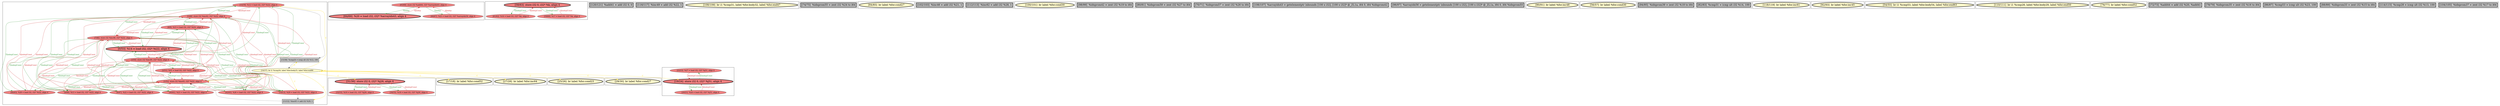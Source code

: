 
digraph G {



node1014->node1018 [style=solid,color=firebrick3,label="A|indep|Const",penwidth=1.0,fontcolor=firebrick3 ]
node1018->node1014 [style=solid,color=forestgreen,label="T|indep|Const",penwidth=1.0,fontcolor=forestgreen ]
node1024->node1018 [style=solid,color=firebrick3,label="A|indep|Const",penwidth=1.0,fontcolor=firebrick3 ]
node1014->node1019 [style=solid,color=firebrick3,label="A|indep|Const",penwidth=1.0,fontcolor=firebrick3 ]
node1019->node1014 [style=solid,color=forestgreen,label="T|indep|Const",penwidth=1.0,fontcolor=forestgreen ]
node1026->node1027 [style=solid,color=forestgreen,label="T|indep|Const",penwidth=1.0,fontcolor=forestgreen ]
node1027->node1026 [style=solid,color=firebrick3,label="A|indep|Const",penwidth=1.0,fontcolor=firebrick3 ]
node1009->node1018 [style=solid,color=firebrick3,label="A|indep|Const",penwidth=1.0,fontcolor=firebrick3 ]
node1018->node1009 [style=solid,color=forestgreen,label="T|indep|Const",penwidth=1.0,fontcolor=forestgreen ]
node1022->node1016 [style=solid,color=firebrick3,label="A|indep|Const",penwidth=1.0,fontcolor=firebrick3 ]
node1016->node1022 [style=solid,color=forestgreen,label="T|indep|Const",penwidth=1.0,fontcolor=forestgreen ]
node1010->node1018 [style=solid,color=firebrick3,label="A|indep|Const",penwidth=1.0,fontcolor=firebrick3 ]
node1014->node1016 [style=solid,color=firebrick3,label="A|indep|Const",penwidth=1.0,fontcolor=firebrick3 ]
node1016->node1014 [style=solid,color=forestgreen,label="T|indep|Const",penwidth=1.0,fontcolor=forestgreen ]
node1010->node1019 [style=solid,color=firebrick3,label="A|indep|Const",penwidth=1.0,fontcolor=firebrick3 ]
node1016->node1011 [style=solid,color=forestgreen,label="T|indep|Const",penwidth=1.0,fontcolor=forestgreen ]
node1011->node1016 [style=solid,color=firebrick3,label="A|indep|Const",penwidth=1.0,fontcolor=firebrick3 ]
node1018->node1011 [style=solid,color=forestgreen,label="T|indep|Const",penwidth=1.0,fontcolor=forestgreen ]
node1014->node1015 [style=solid,color=firebrick3,label="A|indep|Const",penwidth=1.0,fontcolor=firebrick3 ]
node1021->node971 [style=solid,color=gold,label="C",penwidth=1.0,fontcolor=gold ]
node1016->node1020 [style=solid,color=forestgreen,label="T|indep|Const",penwidth=1.0,fontcolor=forestgreen ]
node1017->node1016 [style=solid,color=firebrick3,label="A|indep|Const",penwidth=1.0,fontcolor=firebrick3 ]
node976->node975 [style=solid,color=forestgreen,label="T|indep",penwidth=1.0,fontcolor=forestgreen ]
node1021->node991 [style=solid,color=gold,label="C",penwidth=1.0,fontcolor=gold ]
node1021->node1008 [style=solid,color=gold,label="C",penwidth=1.0,fontcolor=gold ]
node975->node976 [style=solid,color=firebrick3,label="A|indep",penwidth=1.0,fontcolor=firebrick3 ]
node1019->node1010 [style=solid,color=forestgreen,label="T|indep|Const",penwidth=1.0,fontcolor=forestgreen ]
node1015->node1014 [style=solid,color=forestgreen,label="T|indep|Const",penwidth=1.0,fontcolor=forestgreen ]
node1021->node999 [style=solid,color=gold,label="C",penwidth=1.0,fontcolor=gold ]
node1005->node1004 [style=solid,color=forestgreen,label="T|indep|Const",penwidth=1.0,fontcolor=forestgreen ]
node1015->node1020 [style=solid,color=forestgreen,label="T|indep|Const",penwidth=1.0,fontcolor=forestgreen ]
node1022->node1008 [style=solid,color=black,label="",penwidth=0.5,fontcolor=black ]
node1011->node1015 [style=solid,color=firebrick3,label="A|indep|Const",penwidth=1.0,fontcolor=firebrick3 ]
node1020->node1019 [style=solid,color=firebrick3,label="A|indep|Const",penwidth=1.0,fontcolor=firebrick3 ]
node1018->node1017 [style=solid,color=forestgreen,label="T|indep|Const",penwidth=1.0,fontcolor=forestgreen ]
node1017->node1018 [style=solid,color=firebrick3,label="A|indep|Const",penwidth=1.0,fontcolor=firebrick3 ]
node1015->node1009 [style=solid,color=forestgreen,label="T|indep|Const",penwidth=1.0,fontcolor=forestgreen ]
node1012->node1016 [style=solid,color=firebrick3,label="A|indep|Const",penwidth=1.0,fontcolor=firebrick3 ]
node1017->node1019 [style=solid,color=firebrick3,label="A|indep|Const",penwidth=1.0,fontcolor=firebrick3 ]
node1017->node1015 [style=solid,color=firebrick3,label="A|indep|Const",penwidth=1.0,fontcolor=firebrick3 ]
node1015->node1010 [style=solid,color=forestgreen,label="T|indep|Const",penwidth=1.0,fontcolor=forestgreen ]
node1019->node1022 [style=solid,color=forestgreen,label="T|indep|Const",penwidth=1.0,fontcolor=forestgreen ]
node1022->node1019 [style=solid,color=firebrick3,label="A|indep|Const",penwidth=1.0,fontcolor=firebrick3 ]
node1018->node1022 [style=solid,color=forestgreen,label="T|indep|Const",penwidth=1.0,fontcolor=forestgreen ]
node1004->node1005 [style=solid,color=firebrick3,label="A|indep|Const",penwidth=1.0,fontcolor=firebrick3 ]
node1015->node1013 [style=solid,color=forestgreen,label="T|indep|Const",penwidth=1.0,fontcolor=forestgreen ]
node1021->node1014 [style=solid,color=gold,label="C",penwidth=1.0,fontcolor=gold ]
node1019->node1011 [style=solid,color=forestgreen,label="T|indep|Const",penwidth=1.0,fontcolor=forestgreen ]
node1019->node1020 [style=solid,color=forestgreen,label="T|indep|Const",penwidth=1.0,fontcolor=forestgreen ]
node1019->node1013 [style=solid,color=forestgreen,label="T|indep|Const",penwidth=1.0,fontcolor=forestgreen ]
node1012->node1015 [style=solid,color=firebrick3,label="A|indep|Const",penwidth=1.0,fontcolor=firebrick3 ]
node1021->node1021 [style=solid,color=gold,label="C",penwidth=1.0,fontcolor=gold ]
node1019->node1024 [style=solid,color=forestgreen,label="T|indep|Const",penwidth=1.0,fontcolor=forestgreen ]
node1018->node1013 [style=solid,color=forestgreen,label="T|indep|Const",penwidth=1.0,fontcolor=forestgreen ]
node1022->node1018 [style=solid,color=firebrick3,label="A|indep|Const",penwidth=1.0,fontcolor=firebrick3 ]
node1031->node1030 [style=solid,color=firebrick3,label="A|indep|Const",penwidth=1.0,fontcolor=firebrick3 ]
node1021->node1026 [style=solid,color=gold,label="C",penwidth=1.0,fontcolor=gold ]
node1018->node1024 [style=solid,color=forestgreen,label="T|indep|Const",penwidth=1.0,fontcolor=forestgreen ]
node1015->node1012 [style=solid,color=forestgreen,label="T|indep|Const",penwidth=1.0,fontcolor=forestgreen ]
node1021->node1022 [style=solid,color=gold,label="C",penwidth=1.0,fontcolor=gold ]
node1010->node1015 [style=solid,color=firebrick3,label="A|indep|Const",penwidth=1.0,fontcolor=firebrick3 ]
node1020->node1015 [style=solid,color=firebrick3,label="A|indep|Const",penwidth=1.0,fontcolor=firebrick3 ]
node1018->node1020 [style=solid,color=forestgreen,label="T|indep|Const",penwidth=1.0,fontcolor=forestgreen ]
node1021->node1030 [style=solid,color=gold,label="C",penwidth=1.0,fontcolor=gold ]
node1016->node1012 [style=solid,color=forestgreen,label="T|indep|Const",penwidth=1.0,fontcolor=forestgreen ]
node1018->node1010 [style=solid,color=forestgreen,label="T|indep|Const",penwidth=1.0,fontcolor=forestgreen ]
node1012->node1019 [style=solid,color=firebrick3,label="A|indep|Const",penwidth=1.0,fontcolor=firebrick3 ]
node1021->node1019 [style=solid,color=gold,label="C",penwidth=1.0,fontcolor=gold ]
node1013->node1019 [style=solid,color=firebrick3,label="A|indep|Const",penwidth=1.0,fontcolor=firebrick3 ]
node1019->node1017 [style=solid,color=forestgreen,label="T|indep|Const",penwidth=1.0,fontcolor=forestgreen ]
node1019->node1009 [style=solid,color=forestgreen,label="T|indep|Const",penwidth=1.0,fontcolor=forestgreen ]
node1009->node1019 [style=solid,color=firebrick3,label="A|indep|Const",penwidth=1.0,fontcolor=firebrick3 ]
node1016->node1017 [style=solid,color=forestgreen,label="T|indep|Const",penwidth=1.0,fontcolor=forestgreen ]
node1008->node1019 [style=solid,color=black,label="",penwidth=0.5,fontcolor=black ]
node1016->node1009 [style=solid,color=forestgreen,label="T|indep|Const",penwidth=1.0,fontcolor=forestgreen ]
node1024->node1019 [style=solid,color=firebrick3,label="A|indep|Const",penwidth=1.0,fontcolor=firebrick3 ]
node1030->node1031 [style=solid,color=forestgreen,label="T|indep|Const",penwidth=1.0,fontcolor=forestgreen ]
node1006->node1005 [style=solid,color=firebrick3,label="A|indep|Const",penwidth=1.0,fontcolor=firebrick3 ]
node1016->node1013 [style=solid,color=forestgreen,label="T|indep|Const",penwidth=1.0,fontcolor=forestgreen ]
node1013->node1016 [style=solid,color=firebrick3,label="A|indep|Const",penwidth=1.0,fontcolor=firebrick3 ]
node1011->node1019 [style=solid,color=firebrick3,label="A|indep|Const",penwidth=1.0,fontcolor=firebrick3 ]
node1013->node1018 [style=solid,color=firebrick3,label="A|indep|Const",penwidth=1.0,fontcolor=firebrick3 ]
node1019->node1012 [style=solid,color=forestgreen,label="T|indep|Const",penwidth=1.0,fontcolor=forestgreen ]
node1010->node1016 [style=solid,color=firebrick3,label="A|indep|Const",penwidth=1.0,fontcolor=firebrick3 ]
node1029->node1030 [style=solid,color=firebrick3,label="A|indep|Const",penwidth=1.0,fontcolor=firebrick3 ]
node1030->node1029 [style=solid,color=forestgreen,label="T|indep|Const",penwidth=1.0,fontcolor=forestgreen ]
node1012->node1018 [style=solid,color=firebrick3,label="A|indep|Const",penwidth=1.0,fontcolor=firebrick3 ]
node1018->node1012 [style=solid,color=forestgreen,label="T|indep|Const",penwidth=1.0,fontcolor=forestgreen ]
node1022->node1015 [style=solid,color=firebrick3,label="A|indep|Const",penwidth=1.0,fontcolor=firebrick3 ]
node1024->node1015 [style=solid,color=firebrick3,label="A|indep|Const",penwidth=1.0,fontcolor=firebrick3 ]
node1015->node1022 [style=solid,color=forestgreen,label="T|indep|Const",penwidth=1.0,fontcolor=forestgreen ]
node1021->node1023 [style=solid,color=gold,label="C",penwidth=1.0,fontcolor=gold ]
node1021->node993 [style=solid,color=gold,label="C",penwidth=1.0,fontcolor=gold ]
node1023->node1021 [style=solid,color=black,label="",penwidth=0.5,fontcolor=black ]
node1009->node1016 [style=solid,color=firebrick3,label="A|indep|Const",penwidth=1.0,fontcolor=firebrick3 ]
node1020->node1016 [style=solid,color=firebrick3,label="A|indep|Const",penwidth=1.0,fontcolor=firebrick3 ]
node1016->node1024 [style=solid,color=forestgreen,label="T|indep|Const",penwidth=1.0,fontcolor=forestgreen ]
node974->node976 [style=solid,color=firebrick3,label="A|indep",penwidth=1.0,fontcolor=firebrick3 ]
node1024->node1016 [style=solid,color=firebrick3,label="A|indep|Const",penwidth=1.0,fontcolor=firebrick3 ]
node1013->node1015 [style=solid,color=firebrick3,label="A|indep|Const",penwidth=1.0,fontcolor=firebrick3 ]
node1020->node1018 [style=solid,color=firebrick3,label="A|indep|Const",penwidth=1.0,fontcolor=firebrick3 ]
node976->node974 [style=solid,color=forestgreen,label="T|indep",penwidth=1.0,fontcolor=forestgreen ]
node1016->node1010 [style=solid,color=forestgreen,label="T|indep|Const",penwidth=1.0,fontcolor=forestgreen ]
node1014->node1023 [style=solid,color=black,label="",penwidth=0.5,fontcolor=black ]
node1015->node1011 [style=solid,color=forestgreen,label="T|indep|Const",penwidth=1.0,fontcolor=forestgreen ]
node1011->node1018 [style=solid,color=firebrick3,label="A|indep|Const",penwidth=1.0,fontcolor=firebrick3 ]
node1015->node1017 [style=solid,color=forestgreen,label="T|indep|Const",penwidth=1.0,fontcolor=forestgreen ]
node1009->node1015 [style=solid,color=firebrick3,label="A|indep|Const",penwidth=1.0,fontcolor=firebrick3 ]
node1028->node1026 [style=solid,color=firebrick3,label="A|indep|Const",penwidth=1.0,fontcolor=firebrick3 ]
node1005->node1006 [style=solid,color=forestgreen,label="T|indep|Const",penwidth=1.0,fontcolor=forestgreen ]
node1026->node1028 [style=solid,color=forestgreen,label="T|indep|Const",penwidth=1.0,fontcolor=forestgreen ]
node1015->node1024 [style=solid,color=forestgreen,label="T|indep|Const",penwidth=1.0,fontcolor=forestgreen ]


subgraph cluster36 {


node1031 [fillcolor=lightcoral,label="[22/23]  %27 = load i32, i32* %j51, align 4",shape=ellipse,style=filled ]
node1029 [fillcolor=lightcoral,label="[20/21]  %24 = load i32, i32* %j51, align 4",shape=ellipse,style=filled ]
node1030 [penwidth=3.0,fontsize=20,fillcolor=lightcoral,label="[19/24]  store i32 0, i32* %j51, align 4",shape=ellipse,style=filled ]



}

subgraph cluster15 {


node988 [penwidth=3.0,fontsize=20,fillcolor=grey,label="[120/121]  %add41 = add i32 0, 0",shape=rectangle,style=filled ]



}

subgraph cluster35 {


node1028 [fillcolor=lightcoral,label="[34/35]  %18 = load i32, i32* %j26, align 4",shape=ellipse,style=filled ]
node1026 [penwidth=3.0,fontsize=20,fillcolor=lightcoral,label="[31/36]  store i32 0, i32* %j26, align 4",shape=ellipse,style=filled ]
node1027 [fillcolor=lightcoral,label="[32/33]  %19 = load i32, i32* %j26, align 4",shape=ellipse,style=filled ]



}

subgraph cluster11 {


node984 [penwidth=3.0,fontsize=20,fillcolor=grey,label="[116/117]  %inc49 = add i32 %22, 1",shape=rectangle,style=filled ]



}

subgraph cluster19 {


node992 [penwidth=3.0,fontsize=20,fillcolor=lemonchiffon,label="[108/109]  br i1 %cmp31, label %for.body32, label %for.end47",shape=ellipse,style=filled ]



}

subgraph cluster9 {


node982 [penwidth=3.0,fontsize=20,fillcolor=grey,label="[74/75]  %idxprom55 = zext i32 %24 to i64",shape=rectangle,style=filled ]



}

subgraph cluster8 {


node981 [penwidth=3.0,fontsize=20,fillcolor=lemonchiffon,label="[84/85]  br label %for.cond27",shape=ellipse,style=filled ]



}

subgraph cluster10 {


node983 [penwidth=3.0,fontsize=20,fillcolor=grey,label="[102/103]  %inc46 = add i32 %21, 1",shape=rectangle,style=filled ]



}

subgraph cluster23 {


node996 [penwidth=3.0,fontsize=20,fillcolor=grey,label="[112/113]  %inc62 = add i32 %28, 1",shape=rectangle,style=filled ]



}

subgraph cluster7 {


node980 [penwidth=3.0,fontsize=20,fillcolor=lemonchiffon,label="[100/101]  br label %for.cond30",shape=ellipse,style=filled ]



}

subgraph cluster14 {


node987 [penwidth=3.0,fontsize=20,fillcolor=grey,label="[98/99]  %idxprom42 = zext i32 %19 to i64",shape=rectangle,style=filled ]



}

subgraph cluster6 {


node979 [penwidth=3.0,fontsize=20,fillcolor=grey,label="[80/81]  %idxprom59 = zext i32 %27 to i64",shape=rectangle,style=filled ]



}

subgraph cluster30 {


node1003 [penwidth=3.0,fontsize=20,fillcolor=grey,label="[70/71]  %idxprom57 = zext i32 %26 to i64",shape=rectangle,style=filled ]



}

subgraph cluster31 {


node1006 [fillcolor=lightcoral,label="[59/60]  %17 = load i32, i32* %k, align 4",shape=ellipse,style=filled ]
node1004 [fillcolor=lightcoral,label="[61/62]  %16 = load i32, i32* %k, align 4",shape=ellipse,style=filled ]
node1005 [penwidth=3.0,fontsize=20,fillcolor=lightcoral,label="[58/63]  store i32 0, i32* %k, align 4",shape=ellipse,style=filled ]



}

subgraph cluster0 {


node971 [penwidth=3.0,fontsize=20,fillcolor=lemonchiffon,label="[17/18]  br label %for.cond52",shape=ellipse,style=filled ]



}

subgraph cluster13 {


node986 [penwidth=3.0,fontsize=20,fillcolor=grey,label="[106/107]  %arrayidx43 = getelementptr inbounds [100 x i32], [100 x i32]* @_ZL1a, i64 0, i64 %idxprom42",shape=rectangle,style=filled ]



}

subgraph cluster5 {


node978 [penwidth=3.0,fontsize=20,fillcolor=grey,label="[96/97]  %arrayidx56 = getelementptr inbounds [100 x i32], [100 x i32]* @_ZL1a, i64 0, i64 %idxprom55",shape=rectangle,style=filled ]



}

subgraph cluster1 {


node972 [penwidth=3.0,fontsize=20,fillcolor=lemonchiffon,label="[90/91]  br label %for.inc48",shape=ellipse,style=filled ]



}

subgraph cluster32 {


node1007 [penwidth=3.0,fontsize=20,fillcolor=lemonchiffon,label="[56/57]  br label %for.cond30",shape=ellipse,style=filled ]



}

subgraph cluster3 {


node976 [fillcolor=lightcoral,label="[65/68]  store i32 %add44, i32* %arrayidx43, align 4",shape=ellipse,style=filled ]
node974 [fillcolor=lightcoral,label="[66/67]  %25 = load i32, i32* %arrayidx56, align 4",shape=ellipse,style=filled ]
node975 [penwidth=3.0,fontsize=20,fillcolor=lightcoral,label="[64/69]  %20 = load i32, i32* %arrayidx43, align 4",shape=ellipse,style=filled ]



}

subgraph cluster4 {


node977 [penwidth=3.0,fontsize=20,fillcolor=grey,label="[94/95]  %idxprom39 = zext i32 %18 to i64",shape=rectangle,style=filled ]



}

subgraph cluster17 {


node990 [penwidth=3.0,fontsize=20,fillcolor=grey,label="[82/83]  %cmp31 = icmp ult i32 %14, 100",shape=rectangle,style=filled ]



}

subgraph cluster16 {


node989 [penwidth=3.0,fontsize=20,fillcolor=lemonchiffon,label="[118/119]  br label %for.inc61",shape=ellipse,style=filled ]



}

subgraph cluster2 {


node973 [penwidth=3.0,fontsize=20,fillcolor=lemonchiffon,label="[92/93]  br label %for.inc45",shape=ellipse,style=filled ]



}

subgraph cluster34 {


node1025 [penwidth=3.0,fontsize=20,fillcolor=lemonchiffon,label="[54/55]  br i1 %cmp53, label %for.body54, label %for.end63",shape=ellipse,style=filled ]



}

subgraph cluster22 {


node995 [penwidth=3.0,fontsize=20,fillcolor=lemonchiffon,label="[110/111]  br i1 %cmp28, label %for.body29, label %for.end50",shape=ellipse,style=filled ]



}

subgraph cluster25 {


node998 [penwidth=3.0,fontsize=20,fillcolor=lemonchiffon,label="[76/77]  br label %for.cond52",shape=ellipse,style=filled ]



}

subgraph cluster18 {


node991 [penwidth=3.0,fontsize=20,fillcolor=lemonchiffon,label="[27/28]  br label %for.inc64",shape=ellipse,style=filled ]



}

subgraph cluster29 {


node1002 [penwidth=3.0,fontsize=20,fillcolor=grey,label="[72/73]  %add44 = add i32 %20, %add41",shape=rectangle,style=filled ]



}

subgraph cluster20 {


node993 [penwidth=3.0,fontsize=20,fillcolor=lemonchiffon,label="[29/30]  br label %for.cond27",shape=ellipse,style=filled ]



}

subgraph cluster26 {


node999 [penwidth=3.0,fontsize=20,fillcolor=lemonchiffon,label="[25/26]  br label %for.cond23",shape=ellipse,style=filled ]



}

subgraph cluster24 {


node997 [penwidth=3.0,fontsize=20,fillcolor=grey,label="[78/79]  %idxprom35 = zext i32 %16 to i64",shape=rectangle,style=filled ]



}

subgraph cluster28 {


node1001 [penwidth=3.0,fontsize=20,fillcolor=grey,label="[86/87]  %cmp53 = icmp ult i32 %23, 100",shape=rectangle,style=filled ]



}

subgraph cluster27 {


node1000 [penwidth=3.0,fontsize=20,fillcolor=grey,label="[88/89]  %idxprom33 = zext i32 %15 to i64",shape=rectangle,style=filled ]



}

subgraph cluster21 {


node994 [penwidth=3.0,fontsize=20,fillcolor=grey,label="[114/115]  %cmp28 = icmp ult i32 %13, 100",shape=rectangle,style=filled ]



}

subgraph cluster12 {


node985 [penwidth=3.0,fontsize=20,fillcolor=grey,label="[104/105]  %idxprom37 = zext i32 %17 to i64",shape=rectangle,style=filled ]



}

subgraph cluster33 {


node1011 [fillcolor=lightcoral,label="[4/49]  %13 = load i32, i32* %i22, align 4",shape=ellipse,style=filled ]
node1013 [fillcolor=lightcoral,label="[8/9]  %15 = load i32, i32* %i22, align 4",shape=ellipse,style=filled ]
node1024 [fillcolor=lightcoral,label="[42/43]  %26 = load i32, i32* %i22, align 4",shape=ellipse,style=filled ]
node1010 [fillcolor=lightcoral,label="[40/41]  %23 = load i32, i32* %i22, align 4",shape=ellipse,style=filled ]
node1008 [fillcolor=grey,label="[11/12]  %inc65 = add i32 %29, 1",shape=rectangle,style=filled ]
node1009 [fillcolor=lightcoral,label="[6/47]  %22 = load i32, i32* %i22, align 4",shape=ellipse,style=filled ]
node1015 [fillcolor=lightcoral,label="[7/46]  store i32 %inc46, i32* %i22, align 4",shape=ellipse,style=filled ]
node1014 [fillcolor=lightcoral,label="[14/39]  %12 = load i32, i32* %i22, align 4",shape=ellipse,style=filled ]
node1016 [fillcolor=lightcoral,label="[3/50]  store i32 %inc49, i32* %i22, align 4",shape=ellipse,style=filled ]
node1017 [fillcolor=lightcoral,label="[2/51]  %21 = load i32, i32* %i22, align 4",shape=ellipse,style=filled ]
node1018 [fillcolor=lightcoral,label="[5/48]  store i32 %inc62, i32* %i22, align 4",shape=ellipse,style=filled ]
node1022 [fillcolor=lightcoral,label="[10/13]  %29 = load i32, i32* %i22, align 4",shape=ellipse,style=filled ]
node1019 [fillcolor=lightcoral,label="[1/52]  store i32 %inc65, i32* %i22, align 4",shape=ellipse,style=filled ]
node1012 [penwidth=3.0,fontsize=20,fillcolor=lightcoral,label="[0/53]  %14 = load i32, i32* %i22, align 4",shape=ellipse,style=filled ]
node1020 [fillcolor=lightcoral,label="[44/45]  %28 = load i32, i32* %i22, align 4",shape=ellipse,style=filled ]
node1021 [fillcolor=lemonchiffon,label="[16/37]  br i1 %cmp24, label %for.body25, label %for.end66",shape=ellipse,style=filled ]
node1023 [fillcolor=grey,label="[15/38]  %cmp24 = icmp ult i32 %12, 100",shape=rectangle,style=filled ]



}

}
